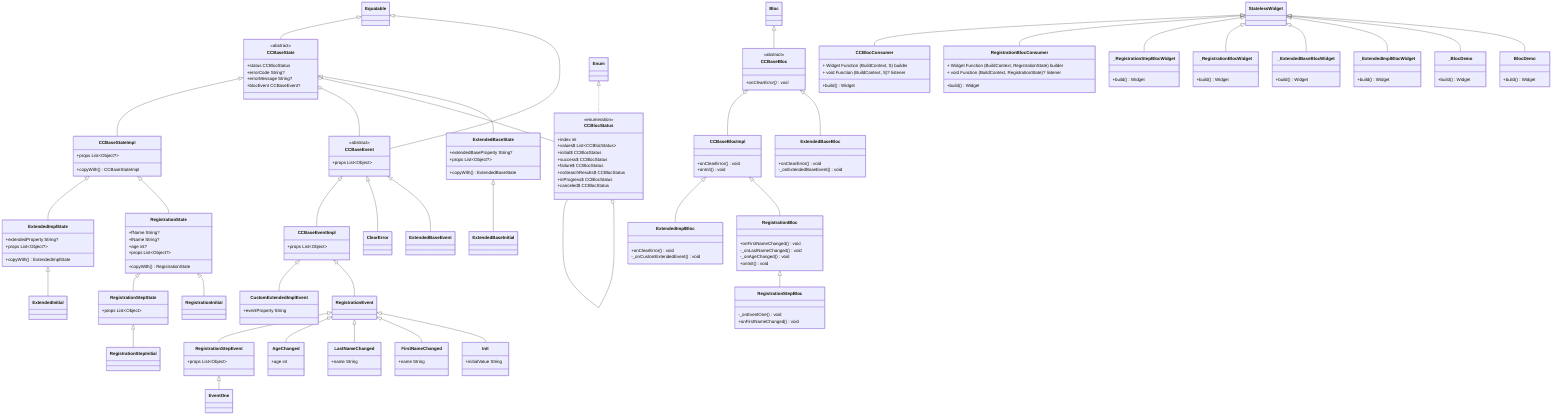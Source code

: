 classDiagram
class RegistrationBloc
RegistrationBloc : +onFirstNameChanged() void
RegistrationBloc : -_onLastNameChanged() void
RegistrationBloc : -_onAgeChanged() void
RegistrationBloc : +onInit() void
CCBaseBlocImpl <|-- RegistrationBloc

class RegistrationEvent
CCBaseEventImpl <|-- RegistrationEvent

class Init
Init : +initialValue String
RegistrationEvent <|-- Init

class FirstNameChanged
FirstNameChanged : +name String
RegistrationEvent <|-- FirstNameChanged

class LastNameChanged
LastNameChanged : +name String
RegistrationEvent <|-- LastNameChanged

class AgeChanged
AgeChanged : +age int
RegistrationEvent <|-- AgeChanged

class RegistrationState
RegistrationState : +fName String?
RegistrationState : +lName String?
RegistrationState : +age int?
RegistrationState : +props List~Object?~
RegistrationState : +copyWith() RegistrationState
CCBaseStateImpl <|-- RegistrationState

class RegistrationInitial
RegistrationState <|-- RegistrationInitial

class RegistrationStepBloc
RegistrationStepBloc : -_onEventOne() void
RegistrationStepBloc : +onFirstNameChanged() void
RegistrationBloc <|-- RegistrationStepBloc

class RegistrationStepEvent
RegistrationStepEvent : +props List~Object~
RegistrationEvent <|-- RegistrationStepEvent

class EventOne
RegistrationStepEvent <|-- EventOne

class RegistrationStepState
RegistrationStepState : +props List~Object~
RegistrationState <|-- RegistrationStepState

class RegistrationStepInitial
RegistrationStepState <|-- RegistrationStepInitial

class ExtendedBaseBloc
ExtendedBaseBloc : +onClearError() void
ExtendedBaseBloc : -_onExtendedBaseEvent() void
CCBaseBloc <|-- ExtendedBaseBloc

class ExtendedBaseEvent
CCBaseEvent <|-- ExtendedBaseEvent

class ExtendedBaseState
ExtendedBaseState : +extendedBaseProperty String?
ExtendedBaseState : +props List~Object?~
ExtendedBaseState : +copyWith() ExtendedBaseState
CCBaseState <|-- ExtendedBaseState

class ExtendedBaseInitial
ExtendedBaseState <|-- ExtendedBaseInitial

class CCBlocStatus
<<enumeration>> CCBlocStatus
CCBlocStatus : +index int
CCBlocStatus : +values$ List~CCBlocStatus~
CCBlocStatus : +initial$ CCBlocStatus
CCBlocStatus o-- CCBlocStatus
CCBlocStatus : +success$ CCBlocStatus
CCBlocStatus o-- CCBlocStatus
CCBlocStatus : +failure$ CCBlocStatus
CCBlocStatus o-- CCBlocStatus
CCBlocStatus : +noSearchResults$ CCBlocStatus
CCBlocStatus o-- CCBlocStatus
CCBlocStatus : +inProgress$ CCBlocStatus
CCBlocStatus o-- CCBlocStatus
CCBlocStatus : +canceled$ CCBlocStatus
CCBlocStatus o-- CCBlocStatus
Enum <|.. CCBlocStatus

class CCBaseBloc
<<abstract>> CCBaseBloc
CCBaseBloc : +onClearError()* void
Bloc <|-- CCBaseBloc

class CCBaseEvent
<<abstract>> CCBaseEvent
CCBaseEvent : +props List~Object~
Equatable <|-- CCBaseEvent

class ClearError
CCBaseEvent <|-- ClearError

class CCBaseState
<<abstract>> CCBaseState
CCBaseState : +status CCBlocStatus
CCBaseState o-- CCBlocStatus
CCBaseState : +errorCode String?
CCBaseState : +errorMessage String?
CCBaseState : +blocEvent CCBaseEvent?
CCBaseState o-- CCBaseEvent
Equatable <|-- CCBaseState

class BlocDemo
BlocDemo : +build() Widget
StatelessWidget <|-- BlocDemo

class _BlocDemo
_BlocDemo : +build() Widget
StatelessWidget <|-- _BlocDemo

class _ExtendedImplBlocWidget
_ExtendedImplBlocWidget : +build() Widget
StatelessWidget <|-- _ExtendedImplBlocWidget

class _ExtendedBaseBlocWidget
_ExtendedBaseBlocWidget : +build() Widget
StatelessWidget <|-- _ExtendedBaseBlocWidget

class _RegistrationBlocWidget
_RegistrationBlocWidget : +build() Widget
StatelessWidget <|-- _RegistrationBlocWidget

class _RegistrationStepBlocWidget
_RegistrationStepBlocWidget : +build() Widget
StatelessWidget <|-- _RegistrationStepBlocWidget

class CCBaseBlocImpl
CCBaseBlocImpl : +onClearError() void
CCBaseBlocImpl : +onInit() void
CCBaseBloc <|-- CCBaseBlocImpl

class CCBaseEventImpl
CCBaseEventImpl : +props List~Object~
CCBaseEvent <|-- CCBaseEventImpl

class CCBaseStateImpl
CCBaseStateImpl : +props List~Object?~
CCBaseStateImpl : +copyWith() CCBaseStateImpl
CCBaseState <|-- CCBaseStateImpl

class ExtendedImplBloc
ExtendedImplBloc : +onClearError() void
ExtendedImplBloc : -_onCustomExtendedEvent() void
CCBaseBlocImpl <|-- ExtendedImplBloc

class CustomExtendedImplEvent
CustomExtendedImplEvent : +eventProperty String
CCBaseEventImpl <|-- CustomExtendedImplEvent

class ExtendedImplState
ExtendedImplState : +extendedProperty String?
ExtendedImplState : +props List~Object?~
ExtendedImplState : +copyWith() ExtendedImplState
CCBaseStateImpl <|-- ExtendedImplState

class ExtendedInitial
ExtendedImplState <|-- ExtendedInitial

class RegistrationBlocConsumer
RegistrationBlocConsumer : + Widget Function &#40BuildContext, RegistrationState&#41 builder
RegistrationBlocConsumer : + void Function &#40BuildContext, RegistrationState&#41? listener
RegistrationBlocConsumer : +build() Widget
StatelessWidget <|-- RegistrationBlocConsumer

class CCBlocConsumer
CCBlocConsumer : + Widget Function &#40BuildContext, S&#41 builder
CCBlocConsumer : + void Function &#40BuildContext, S&#41? listener
CCBlocConsumer : +build() Widget
StatelessWidget <|-- CCBlocConsumer